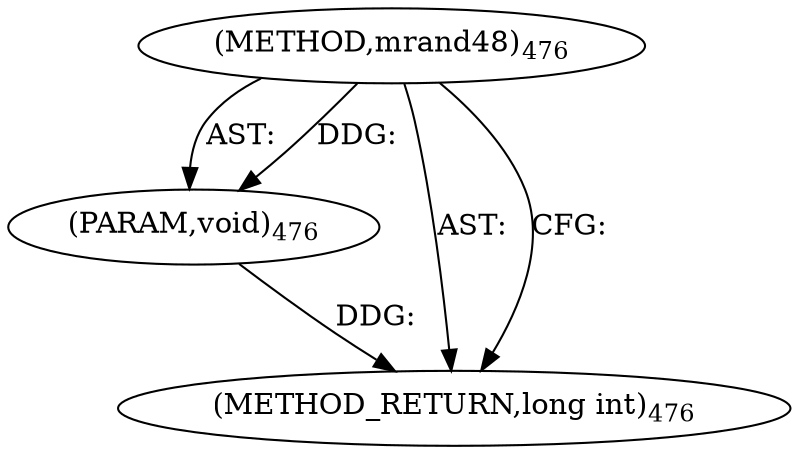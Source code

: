 digraph "mrand48" {  
"4810" [label = <(METHOD,mrand48)<SUB>476</SUB>> ]
"4811" [label = <(PARAM,void)<SUB>476</SUB>> ]
"4812" [label = <(METHOD_RETURN,long int)<SUB>476</SUB>> ]
  "4810" -> "4811"  [ label = "AST: "] 
  "4810" -> "4812"  [ label = "AST: "] 
  "4810" -> "4812"  [ label = "CFG: "] 
  "4811" -> "4812"  [ label = "DDG: "] 
  "4810" -> "4811"  [ label = "DDG: "] 
}

